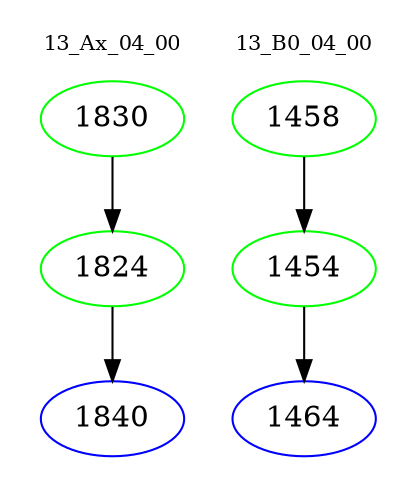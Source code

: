 digraph{
subgraph cluster_0 {
color = white
label = "13_Ax_04_00";
fontsize=10;
T0_1830 [label="1830", color="green"]
T0_1830 -> T0_1824 [color="black"]
T0_1824 [label="1824", color="green"]
T0_1824 -> T0_1840 [color="black"]
T0_1840 [label="1840", color="blue"]
}
subgraph cluster_1 {
color = white
label = "13_B0_04_00";
fontsize=10;
T1_1458 [label="1458", color="green"]
T1_1458 -> T1_1454 [color="black"]
T1_1454 [label="1454", color="green"]
T1_1454 -> T1_1464 [color="black"]
T1_1464 [label="1464", color="blue"]
}
}
